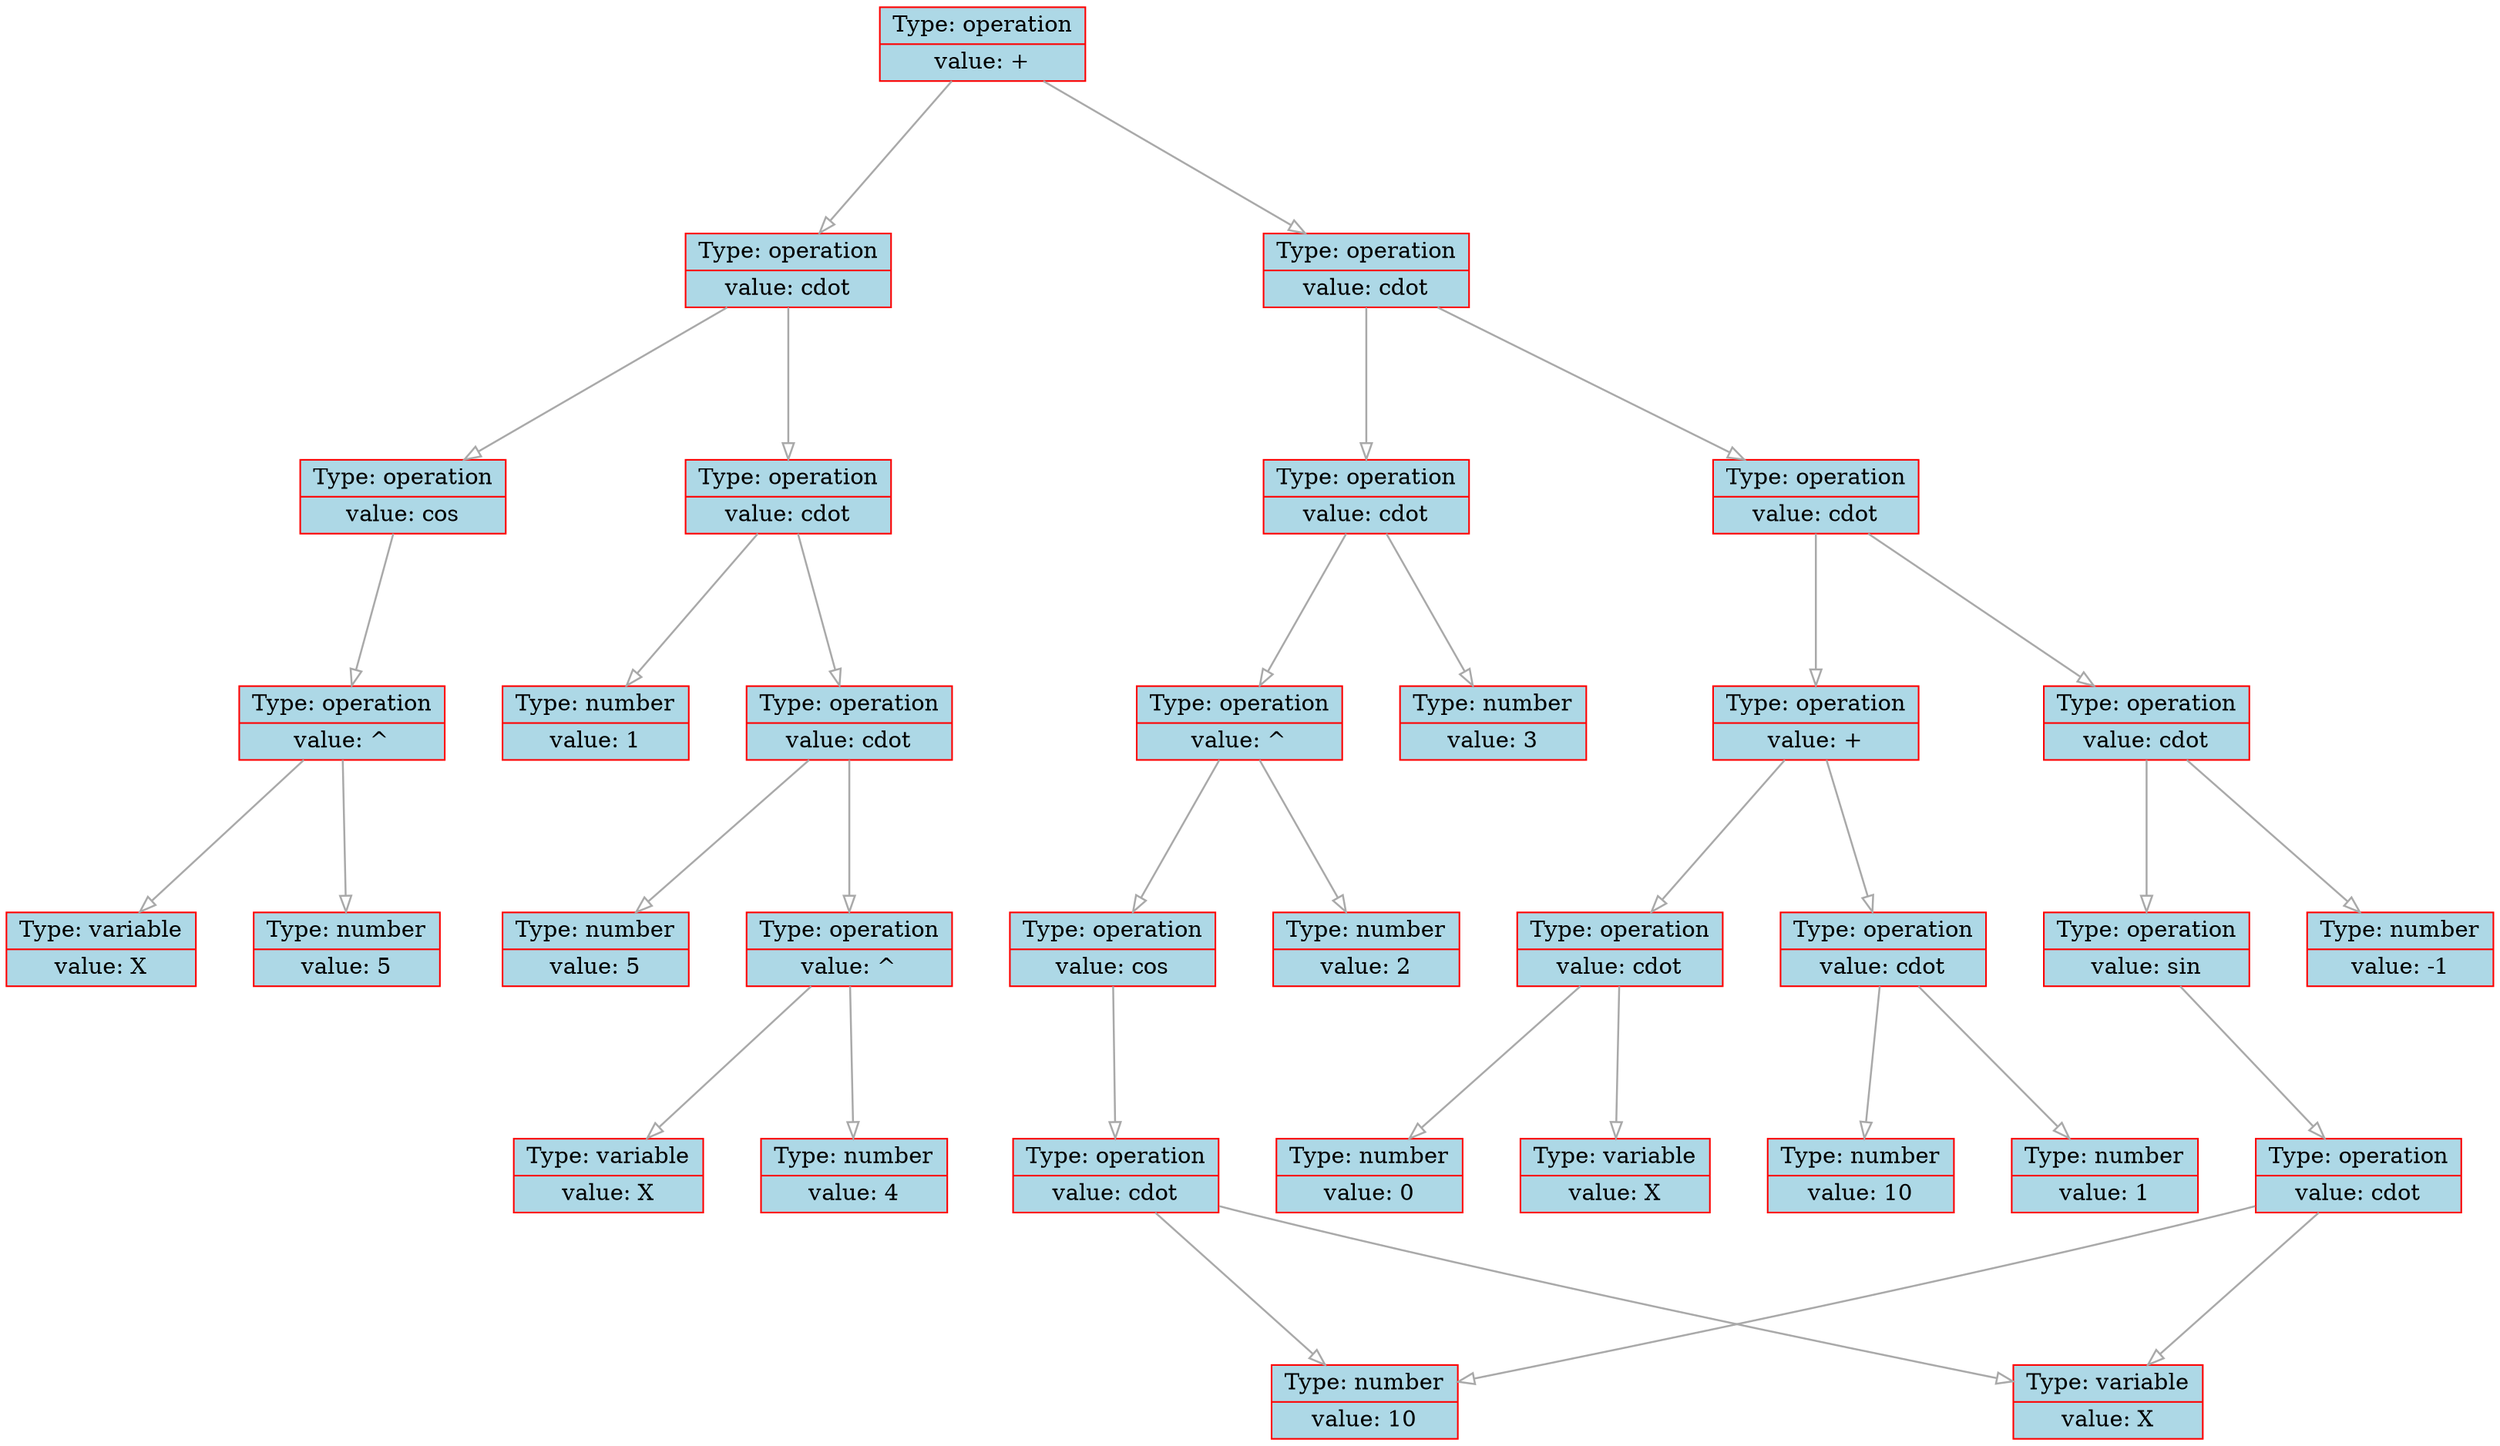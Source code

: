 
    digraph g {
        dpi      = 200;
        fontname = "Comic Sans MS";
        fontsize = 20;
        rankdir   =  TB;
        edge [color = darkgrey, arrowhead = onormal, arrowsize = 1, penwidth = 1.2]
        graph[fillcolor = lightgreen, ranksep = 1.3, nodesep = 0.5,
        style = "rounded, filled",color = green, penwidth = 2]

    Node0000023a9d516cf0[shape=record, width=0.2, style="filled", color="red", fillcolor="lightblue",label=" {Type: operation | value: +}"] 
 
Node0000023a9d516d80[shape=record, width=0.2, style="filled", color="red", fillcolor="lightblue",label=" {Type: operation | value: \cdot}"] 
 
Node0000023a9d516bd0[shape=record, width=0.2, style="filled", color="red", fillcolor="lightblue",label=" {Type: operation | value: cos}"] 
 
Node0000023a9d516d50[shape=record, width=0.2, style="filled", color="red", fillcolor="lightblue",label=" {Type: operation | value: ^}"] 
 
Node0000023a9d511680[shape=record, width=0.2, style="filled", color="red", fillcolor="lightblue",label=" {Type: variable | value: X}"] 
 
Node0000023a9d5116b0[shape=record, width=0.2, style="filled", color="red", fillcolor="lightblue",label=" {Type: number | value: 5}"] 
 
Node0000023a9d516660[shape=record, width=0.2, style="filled", color="red", fillcolor="lightblue",label=" {Type: operation | value: \cdot}"] 
 
Node0000023a9d516c60[shape=record, width=0.2, style="filled", color="red", fillcolor="lightblue",label=" {Type: operation | value: \cdot}"] 
 
Node0000023a9d516870[shape=record, width=0.2, style="filled", color="red", fillcolor="lightblue",label=" {Type: number | value: 5}"] 
 
Node0000023a9d516690[shape=record, width=0.2, style="filled", color="red", fillcolor="lightblue",label=" {Type: operation | value: ^}"] 
 
Node0000023a9d5169c0[shape=record, width=0.2, style="filled", color="red", fillcolor="lightblue",label=" {Type: variable | value: X}"] 
 
Node0000023a9d516ba0[shape=record, width=0.2, style="filled", color="red", fillcolor="lightblue",label=" {Type: number | value: 4}"] 
 
Node0000023a9d511a60[shape=record, width=0.2, style="filled", color="red", fillcolor="lightblue",label=" {Type: number | value: 1}"] 
 
Node0000023a9d511a90[shape=record, width=0.2, style="filled", color="red", fillcolor="lightblue",label=" {Type: operation | value: \cdot}"] 
 
Node0000023a9d511a30[shape=record, width=0.2, style="filled", color="red", fillcolor="lightblue",label=" {Type: operation | value: \cdot}"] 
 
Node0000023a9d511a00[shape=record, width=0.2, style="filled", color="red", fillcolor="lightblue",label=" {Type: number | value: 3}"] 
 
Node0000023a9d5119d0[shape=record, width=0.2, style="filled", color="red", fillcolor="lightblue",label=" {Type: operation | value: ^}"] 
 
Node0000023a9d511970[shape=record, width=0.2, style="filled", color="red", fillcolor="lightblue",label=" {Type: operation | value: cos}"] 
 
Node0000023a9d5117a0[shape=record, width=0.2, style="filled", color="red", fillcolor="lightblue",label=" {Type: operation | value: \cdot}"] 
 
Node0000023a9d511740[shape=record, width=0.2, style="filled", color="red", fillcolor="lightblue",label=" {Type: number | value: 10}"] 
 
Node0000023a9d511770[shape=record, width=0.2, style="filled", color="red", fillcolor="lightblue",label=" {Type: variable | value: X}"] 
 
Node0000023a9d511940[shape=record, width=0.2, style="filled", color="red", fillcolor="lightblue",label=" {Type: number | value: 2}"] 
 
Node0000023a9d511b50[shape=record, width=0.2, style="filled", color="red", fillcolor="lightblue",label=" {Type: operation | value: \cdot}"] 
 
Node0000023a9d511ac0[shape=record, width=0.2, style="filled", color="red", fillcolor="lightblue",label=" {Type: operation | value: \cdot}"] 
 
Node0000023a9d511c70[shape=record, width=0.2, style="filled", color="red", fillcolor="lightblue",label=" {Type: number | value: -1}"] 
 
Node0000023a9d511c10[shape=record, width=0.2, style="filled", color="red", fillcolor="lightblue",label=" {Type: operation | value: sin}"] 
 
Node0000023a9d511c40[shape=record, width=0.2, style="filled", color="red", fillcolor="lightblue",label=" {Type: operation | value: \cdot}"] 
 
Node0000023a9d511740[shape=record, width=0.2, style="filled", color="red", fillcolor="lightblue",label=" {Type: number | value: 10}"] 
 
Node0000023a9d511770[shape=record, width=0.2, style="filled", color="red", fillcolor="lightblue",label=" {Type: variable | value: X}"] 
 
Node0000023a9d511910[shape=record, width=0.2, style="filled", color="red", fillcolor="lightblue",label=" {Type: operation | value: +}"] 
 
Node0000023a9d511af0[shape=record, width=0.2, style="filled", color="red", fillcolor="lightblue",label=" {Type: operation | value: \cdot}"] 
 
Node0000023a9d5119a0[shape=record, width=0.2, style="filled", color="red", fillcolor="lightblue",label=" {Type: number | value: 0}"] 
 
Node0000023a9d511be0[shape=record, width=0.2, style="filled", color="red", fillcolor="lightblue",label=" {Type: variable | value: X}"] 
 
Node0000023a9d511b20[shape=record, width=0.2, style="filled", color="red", fillcolor="lightblue",label=" {Type: operation | value: \cdot}"] 
 
Node0000023a9d511bb0[shape=record, width=0.2, style="filled", color="red", fillcolor="lightblue",label=" {Type: number | value: 10}"] 
 
Node0000023a9d511b80[shape=record, width=0.2, style="filled", color="red", fillcolor="lightblue",label=" {Type: number | value: 1}"] 
 
Node0000023a9d516cf0->Node0000023a9d516d80
Node0000023a9d516d80->Node0000023a9d516bd0
Node0000023a9d516bd0->Node0000023a9d516d50
Node0000023a9d516d50->Node0000023a9d511680
Node0000023a9d516d50->Node0000023a9d5116b0
Node0000023a9d516d80->Node0000023a9d516660
Node0000023a9d516660->Node0000023a9d516c60
Node0000023a9d516c60->Node0000023a9d516870
Node0000023a9d516c60->Node0000023a9d516690
Node0000023a9d516690->Node0000023a9d5169c0
Node0000023a9d516690->Node0000023a9d516ba0
Node0000023a9d516660->Node0000023a9d511a60
Node0000023a9d516cf0->Node0000023a9d511a90
Node0000023a9d511a90->Node0000023a9d511a30
Node0000023a9d511a30->Node0000023a9d511a00
Node0000023a9d511a30->Node0000023a9d5119d0
Node0000023a9d5119d0->Node0000023a9d511970
Node0000023a9d511970->Node0000023a9d5117a0
Node0000023a9d5117a0->Node0000023a9d511740
Node0000023a9d5117a0->Node0000023a9d511770
Node0000023a9d5119d0->Node0000023a9d511940
Node0000023a9d511a90->Node0000023a9d511b50
Node0000023a9d511b50->Node0000023a9d511ac0
Node0000023a9d511ac0->Node0000023a9d511c70
Node0000023a9d511ac0->Node0000023a9d511c10
Node0000023a9d511c10->Node0000023a9d511c40
Node0000023a9d511c40->Node0000023a9d511740
Node0000023a9d511c40->Node0000023a9d511770
Node0000023a9d511b50->Node0000023a9d511910
Node0000023a9d511910->Node0000023a9d511af0
Node0000023a9d511af0->Node0000023a9d5119a0
Node0000023a9d511af0->Node0000023a9d511be0
Node0000023a9d511910->Node0000023a9d511b20
Node0000023a9d511b20->Node0000023a9d511bb0
Node0000023a9d511b20->Node0000023a9d511b80
}
